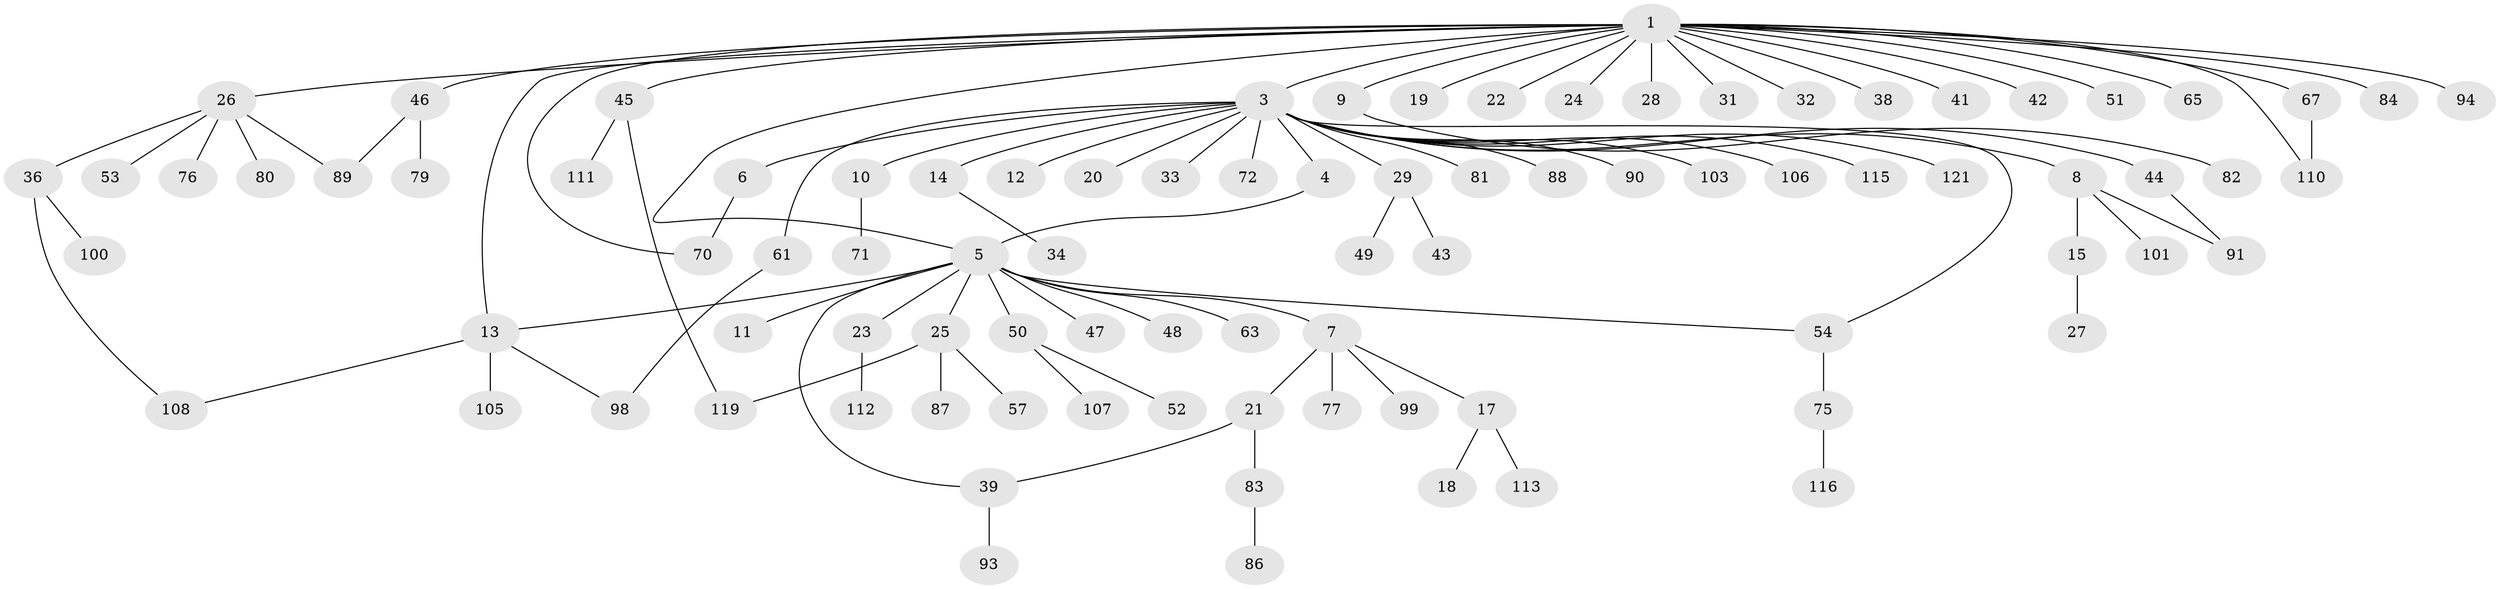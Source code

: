 // original degree distribution, {23: 0.00819672131147541, 2: 0.2459016393442623, 21: 0.00819672131147541, 3: 0.10655737704918032, 14: 0.00819672131147541, 6: 0.00819672131147541, 5: 0.01639344262295082, 1: 0.5573770491803278, 4: 0.03278688524590164, 7: 0.00819672131147541}
// Generated by graph-tools (version 1.1) at 2025/11/02/27/25 16:11:11]
// undirected, 90 vertices, 100 edges
graph export_dot {
graph [start="1"]
  node [color=gray90,style=filled];
  1 [super="+2"];
  3 [super="+30"];
  4 [super="+114"];
  5 [super="+16"];
  6 [super="+40"];
  7 [super="+64"];
  8 [super="+68"];
  9;
  10 [super="+37"];
  11;
  12;
  13 [super="+120"];
  14 [super="+56"];
  15;
  17 [super="+62"];
  18 [super="+59"];
  19 [super="+104"];
  20;
  21 [super="+58"];
  22;
  23 [super="+35"];
  24;
  25 [super="+60"];
  26 [super="+96"];
  27;
  28 [super="+55"];
  29;
  31;
  32 [super="+73"];
  33;
  34 [super="+69"];
  36 [super="+102"];
  38;
  39 [super="+85"];
  41;
  42;
  43;
  44 [super="+95"];
  45 [super="+66"];
  46 [super="+74"];
  47;
  48;
  49;
  50 [super="+92"];
  51;
  52;
  53;
  54 [super="+122"];
  57;
  61;
  63;
  65;
  67;
  70;
  71;
  72;
  75 [super="+78"];
  76;
  77;
  79;
  80;
  81;
  82;
  83;
  84 [super="+117"];
  86 [super="+97"];
  87;
  88;
  89;
  90;
  91;
  93;
  94;
  98;
  99;
  100;
  101;
  103;
  105;
  106;
  107;
  108 [super="+109"];
  110 [super="+118"];
  111;
  112;
  113;
  115;
  116;
  119;
  121;
  1 -- 3;
  1 -- 5;
  1 -- 9;
  1 -- 19;
  1 -- 22;
  1 -- 24;
  1 -- 26;
  1 -- 28;
  1 -- 31;
  1 -- 32;
  1 -- 38;
  1 -- 41;
  1 -- 42;
  1 -- 45;
  1 -- 46;
  1 -- 51;
  1 -- 65;
  1 -- 67;
  1 -- 70;
  1 -- 84;
  1 -- 94;
  1 -- 13;
  1 -- 110;
  3 -- 4;
  3 -- 6;
  3 -- 8;
  3 -- 10;
  3 -- 12;
  3 -- 14;
  3 -- 20;
  3 -- 29;
  3 -- 33;
  3 -- 44;
  3 -- 54;
  3 -- 61;
  3 -- 72;
  3 -- 81;
  3 -- 90;
  3 -- 103;
  3 -- 106;
  3 -- 115;
  3 -- 121;
  3 -- 88;
  4 -- 5;
  5 -- 7;
  5 -- 11;
  5 -- 13;
  5 -- 23;
  5 -- 25;
  5 -- 47;
  5 -- 48;
  5 -- 50;
  5 -- 54;
  5 -- 63;
  5 -- 39;
  6 -- 70;
  7 -- 17;
  7 -- 21;
  7 -- 77;
  7 -- 99;
  8 -- 15;
  8 -- 91;
  8 -- 101;
  9 -- 82;
  10 -- 71;
  13 -- 105;
  13 -- 108;
  13 -- 98;
  14 -- 34;
  15 -- 27;
  17 -- 18;
  17 -- 113;
  21 -- 39;
  21 -- 83;
  23 -- 112;
  25 -- 57;
  25 -- 87;
  25 -- 119;
  26 -- 36;
  26 -- 53;
  26 -- 76;
  26 -- 80;
  26 -- 89;
  29 -- 43;
  29 -- 49;
  36 -- 100;
  36 -- 108;
  39 -- 93;
  44 -- 91;
  45 -- 119;
  45 -- 111;
  46 -- 89;
  46 -- 79;
  50 -- 52;
  50 -- 107;
  54 -- 75;
  61 -- 98;
  67 -- 110;
  75 -- 116;
  83 -- 86;
}

